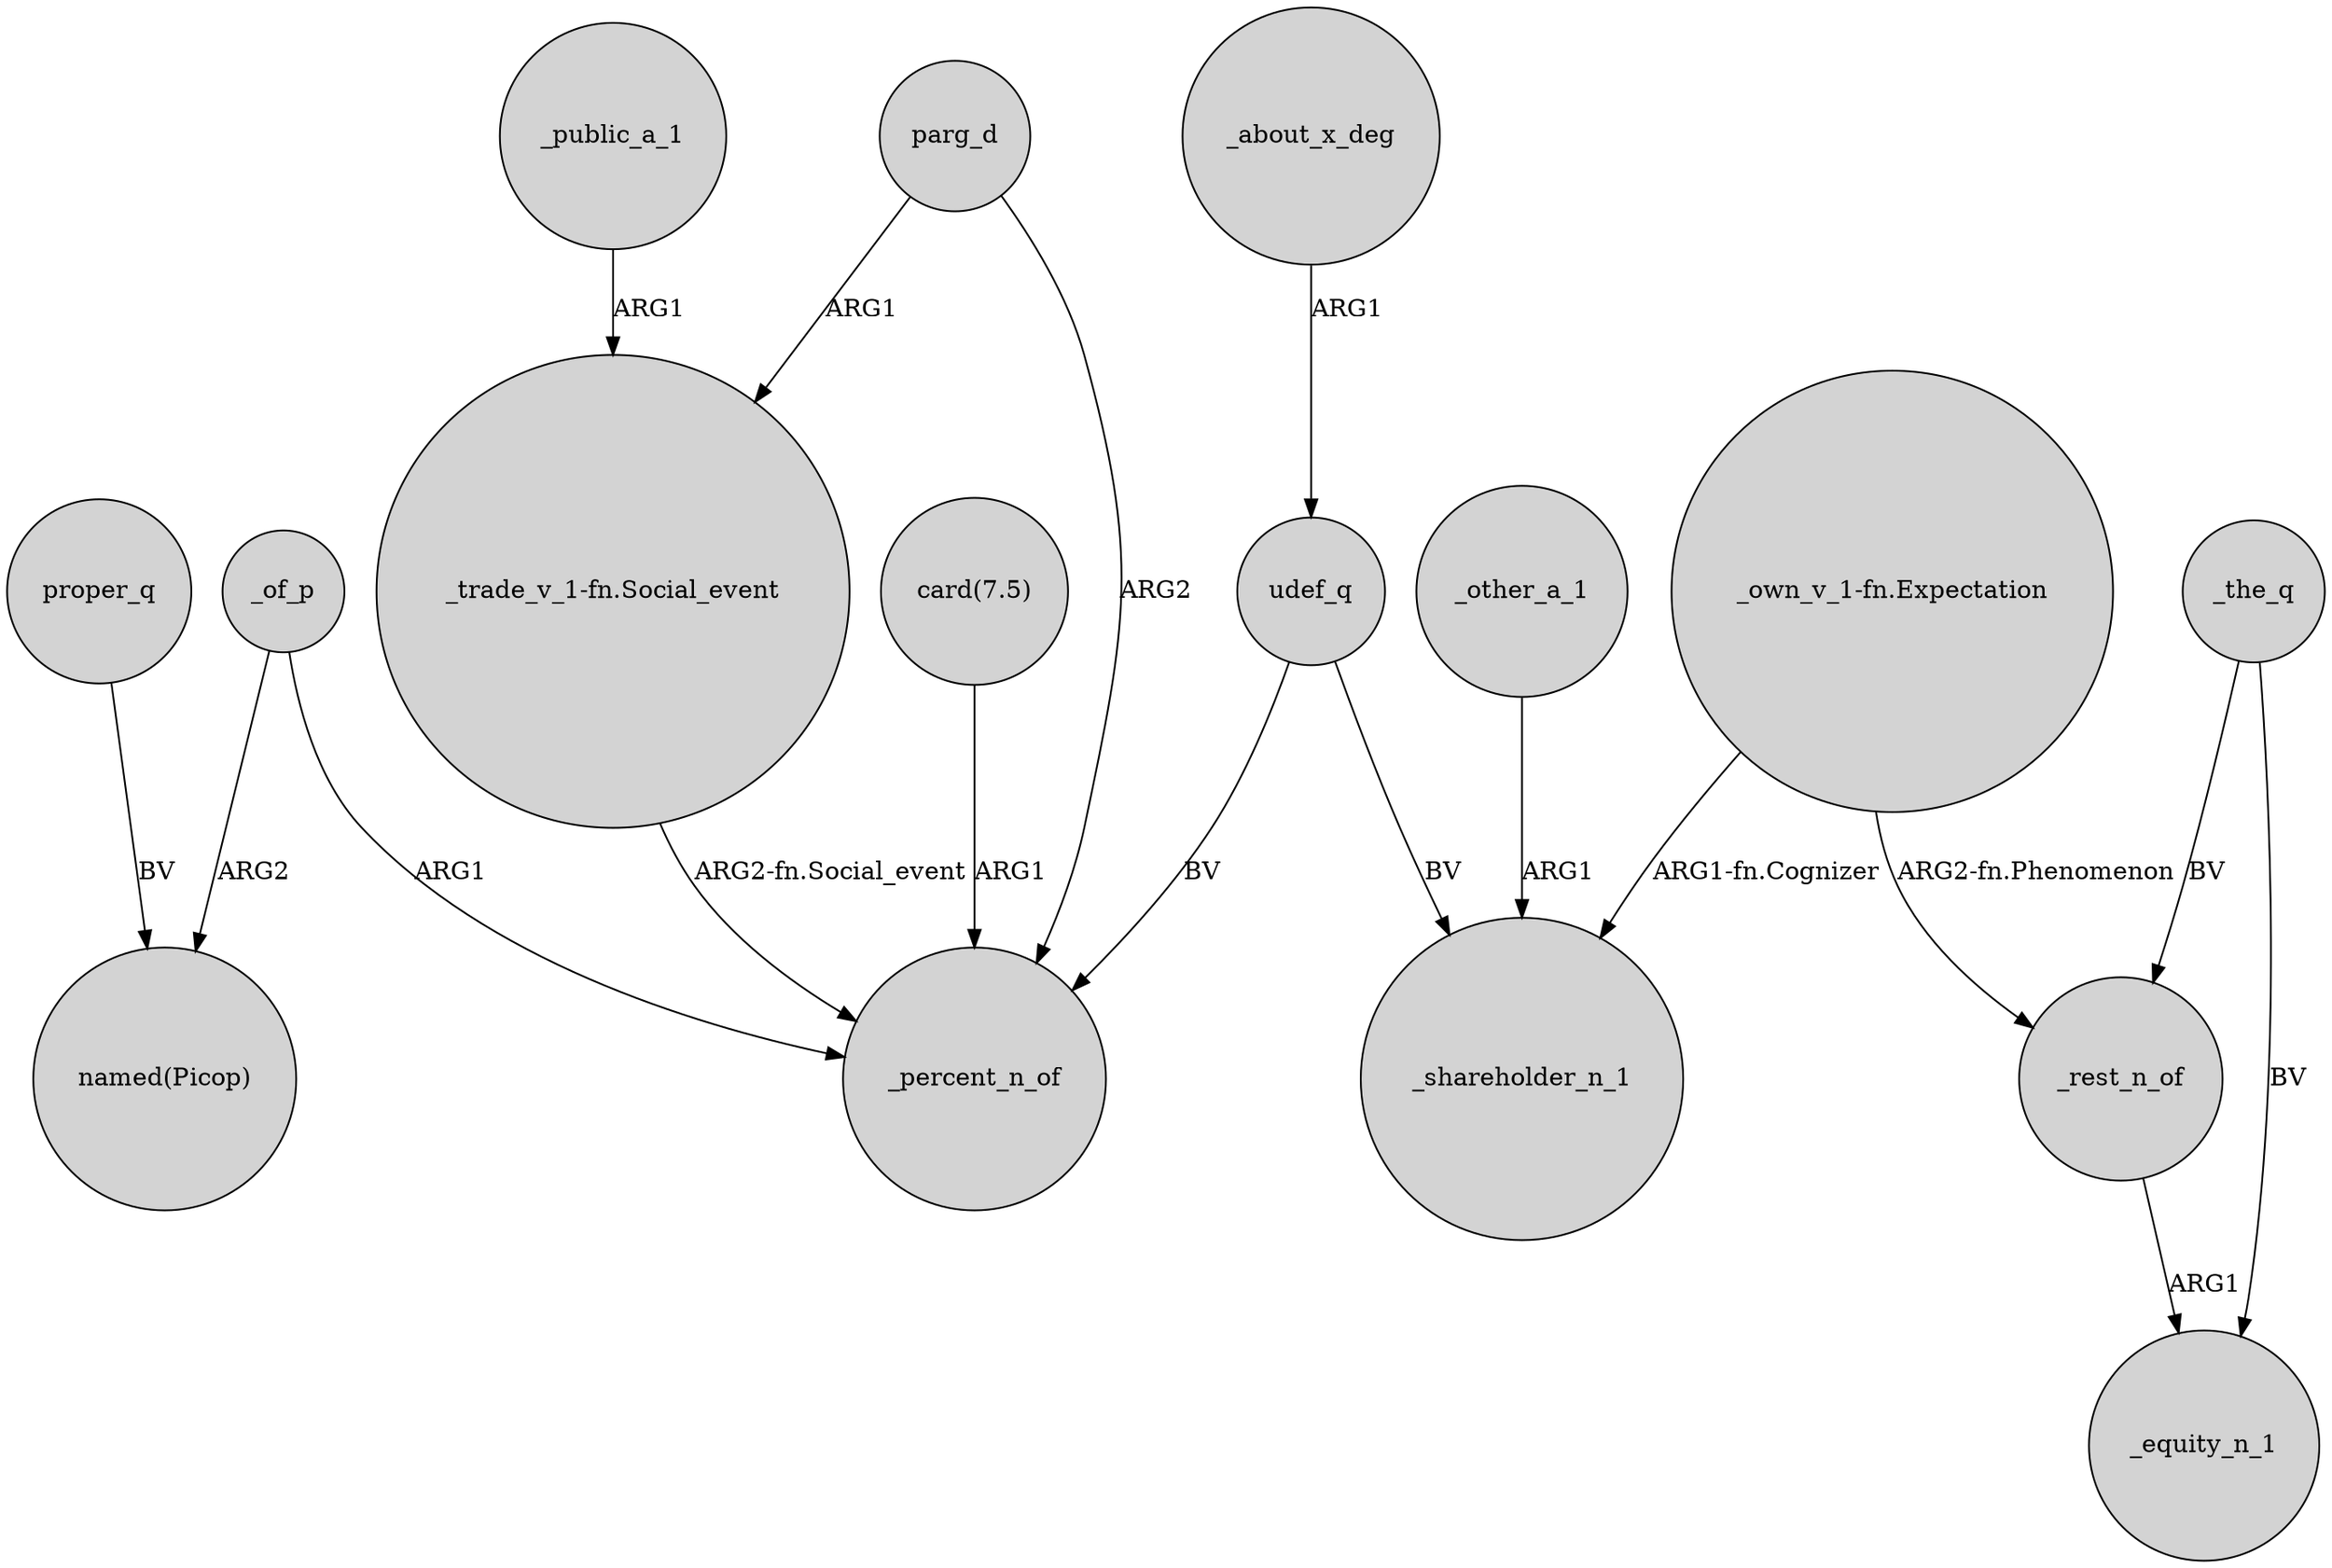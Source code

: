 digraph {
	node [shape=circle style=filled]
	"_trade_v_1-fn.Social_event" -> _percent_n_of [label="ARG2-fn.Social_event"]
	_of_p -> "named(Picop)" [label=ARG2]
	parg_d -> "_trade_v_1-fn.Social_event" [label=ARG1]
	udef_q -> _percent_n_of [label=BV]
	_other_a_1 -> _shareholder_n_1 [label=ARG1]
	_the_q -> _equity_n_1 [label=BV]
	"_own_v_1-fn.Expectation" -> _shareholder_n_1 [label="ARG1-fn.Cognizer"]
	_of_p -> _percent_n_of [label=ARG1]
	"_own_v_1-fn.Expectation" -> _rest_n_of [label="ARG2-fn.Phenomenon"]
	udef_q -> _shareholder_n_1 [label=BV]
	parg_d -> _percent_n_of [label=ARG2]
	_about_x_deg -> udef_q [label=ARG1]
	_the_q -> _rest_n_of [label=BV]
	_public_a_1 -> "_trade_v_1-fn.Social_event" [label=ARG1]
	"card(7.5)" -> _percent_n_of [label=ARG1]
	proper_q -> "named(Picop)" [label=BV]
	_rest_n_of -> _equity_n_1 [label=ARG1]
}
